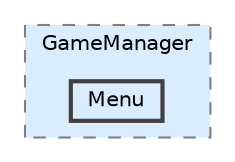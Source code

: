 digraph "Q:/IdleWave/Projet/Assets/Scripts/RogueGenesia/GameManager/Menu"
{
 // LATEX_PDF_SIZE
  bgcolor="transparent";
  edge [fontname=Helvetica,fontsize=10,labelfontname=Helvetica,labelfontsize=10];
  node [fontname=Helvetica,fontsize=10,shape=box,height=0.2,width=0.4];
  compound=true
  subgraph clusterdir_42be06ff0e7a41e6ff2a6ebbef36fc26 {
    graph [ bgcolor="#daedff", pencolor="grey50", label="GameManager", fontname=Helvetica,fontsize=10 style="filled,dashed", URL="dir_42be06ff0e7a41e6ff2a6ebbef36fc26.html",tooltip=""]
  dir_b242f640a82df07d2f97ffa6afdb9c78 [label="Menu", fillcolor="#daedff", color="grey25", style="filled,bold", URL="dir_b242f640a82df07d2f97ffa6afdb9c78.html",tooltip=""];
  }
}
